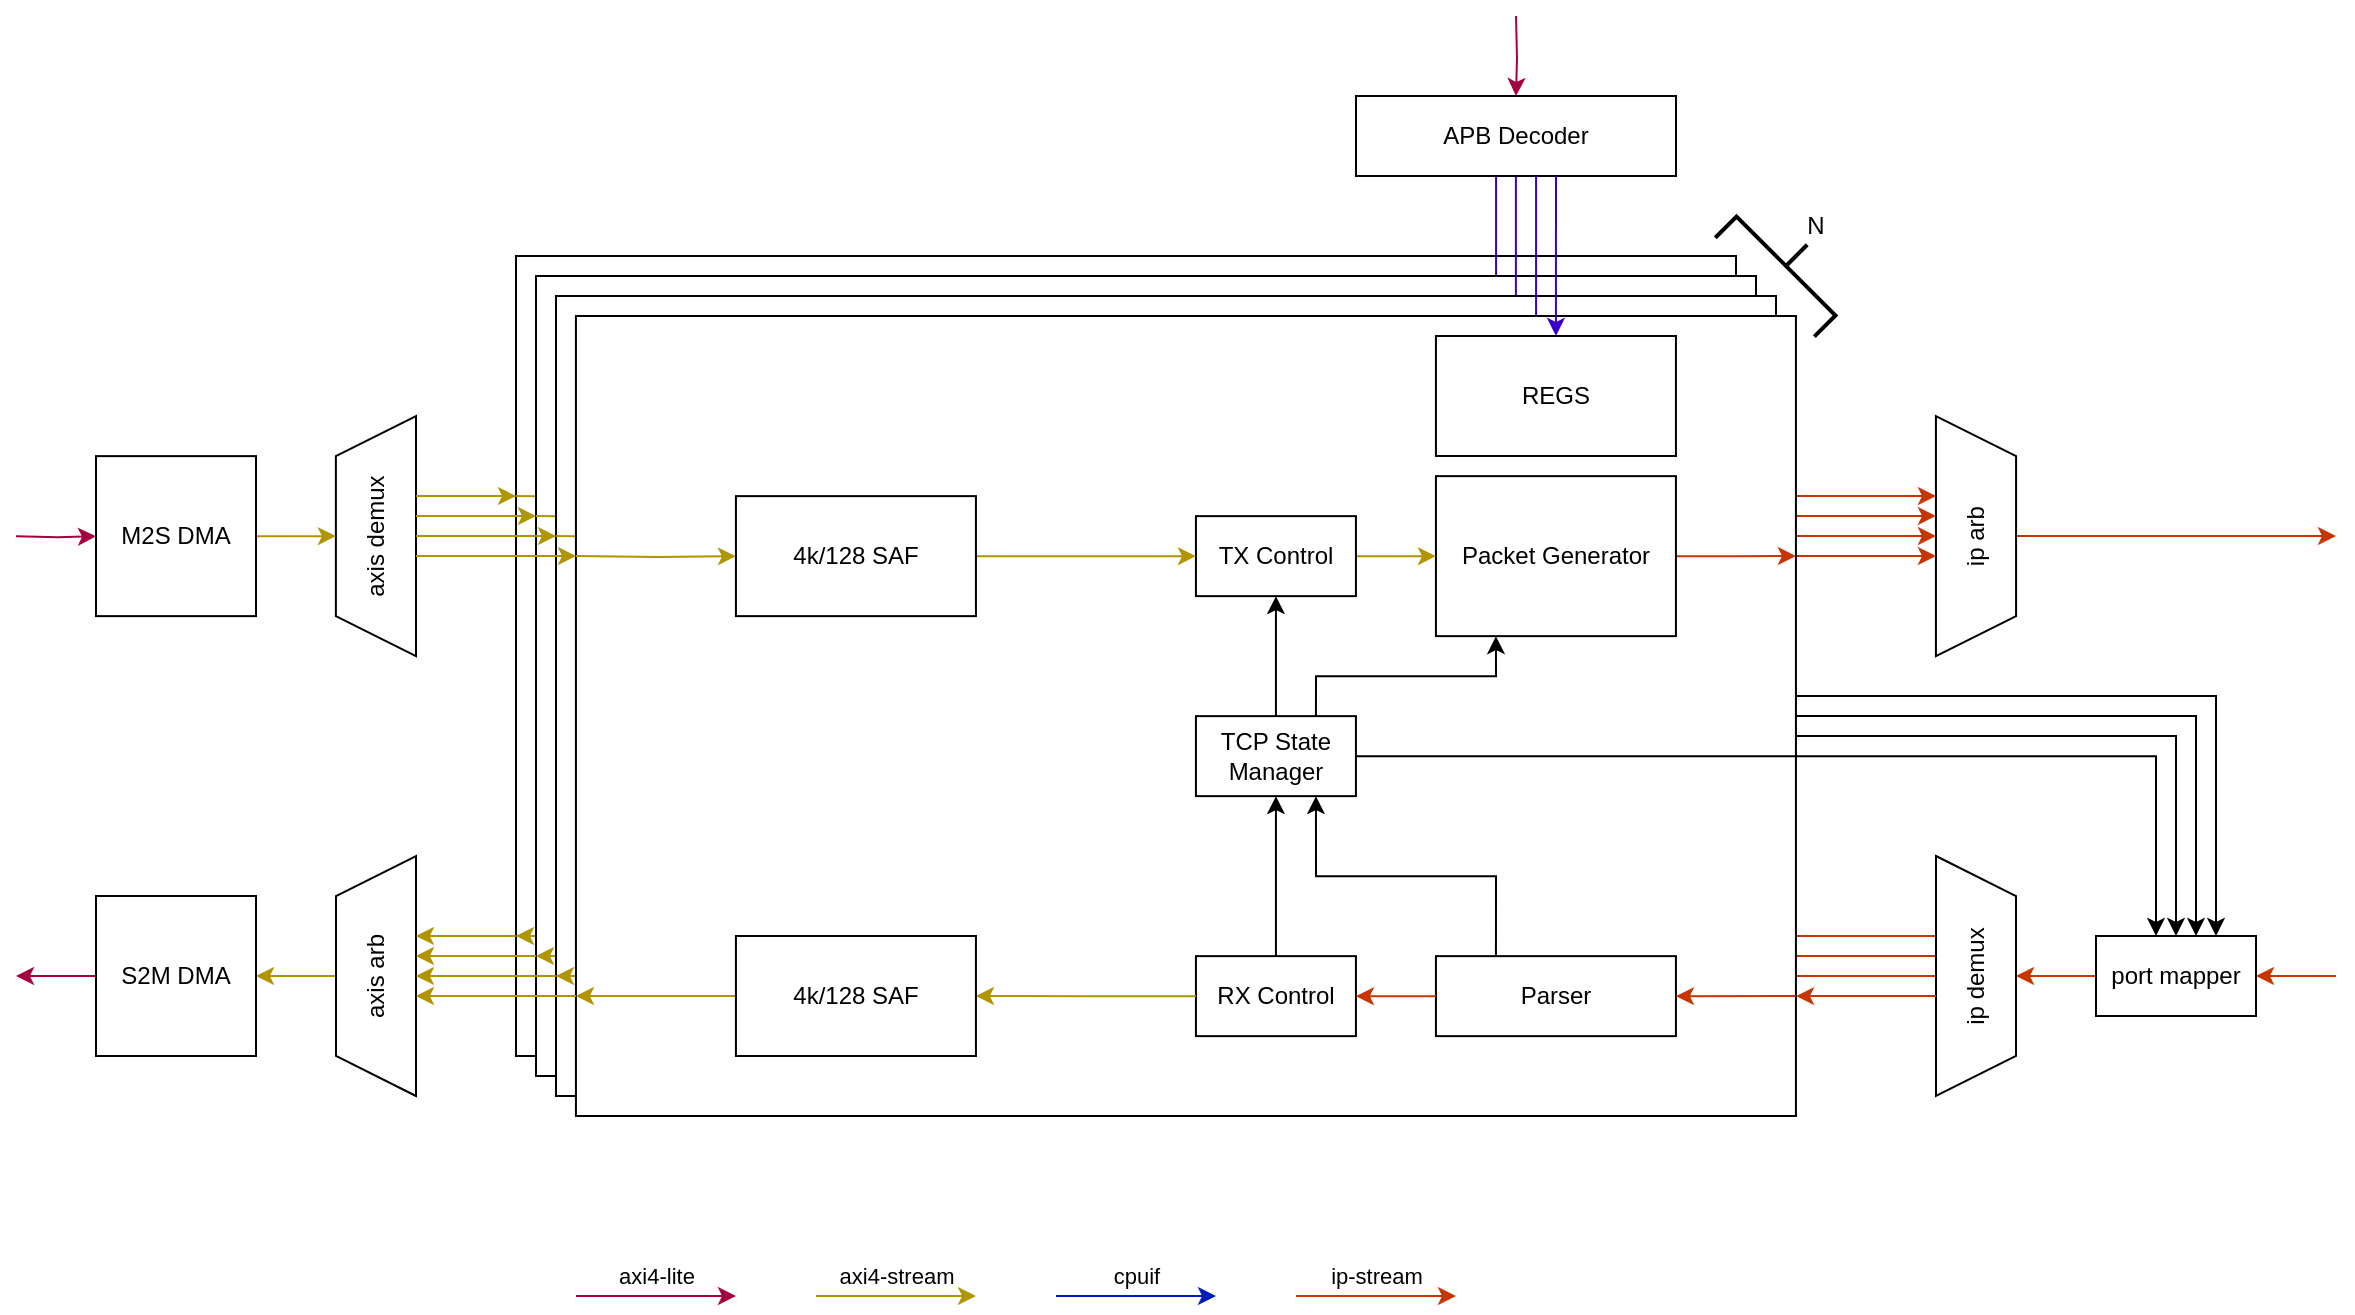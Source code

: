 <mxfile version="21.2.8" type="device">
  <diagram name="Page-1" id="8lX2gjxiGhIz8fm0OWgg">
    <mxGraphModel dx="1963" dy="764" grid="1" gridSize="10" guides="1" tooltips="1" connect="1" arrows="1" fold="1" page="1" pageScale="1" pageWidth="850" pageHeight="1100" math="0" shadow="0">
      <root>
        <mxCell id="0" />
        <mxCell id="1" parent="0" />
        <mxCell id="hUmURhrymKCytomf8O3q-317" value="" style="group;fillColor=default;" parent="1" vertex="1" connectable="0">
          <mxGeometry x="130" y="200" width="610" height="400" as="geometry" />
        </mxCell>
        <mxCell id="hUmURhrymKCytomf8O3q-318" value="" style="group;strokeColor=default;fillColor=none;container=0;" parent="hUmURhrymKCytomf8O3q-317" vertex="1" connectable="0">
          <mxGeometry width="610" height="400" as="geometry" />
        </mxCell>
        <mxCell id="hUmURhrymKCytomf8O3q-321" style="edgeStyle=orthogonalEdgeStyle;rounded=0;orthogonalLoop=1;jettySize=auto;html=1;fillColor=#e3c800;strokeColor=#B09500;" parent="hUmURhrymKCytomf8O3q-317" target="hUmURhrymKCytomf8O3q-340" edge="1">
          <mxGeometry relative="1" as="geometry">
            <mxPoint y="120" as="sourcePoint" />
          </mxGeometry>
        </mxCell>
        <mxCell id="hUmURhrymKCytomf8O3q-322" style="edgeStyle=orthogonalEdgeStyle;rounded=0;orthogonalLoop=1;jettySize=auto;html=1;fillColor=#e3c800;strokeColor=#B09500;" parent="hUmURhrymKCytomf8O3q-317" source="hUmURhrymKCytomf8O3q-339" edge="1">
          <mxGeometry relative="1" as="geometry">
            <mxPoint y="340" as="targetPoint" />
          </mxGeometry>
        </mxCell>
        <mxCell id="hUmURhrymKCytomf8O3q-323" style="edgeStyle=orthogonalEdgeStyle;rounded=0;orthogonalLoop=1;jettySize=auto;html=1;fillColor=#fa6800;strokeColor=#C73500;movable=1;resizable=1;rotatable=1;deletable=1;editable=1;locked=0;connectable=1;" parent="hUmURhrymKCytomf8O3q-317" source="hUmURhrymKCytomf8O3q-324" edge="1">
          <mxGeometry relative="1" as="geometry">
            <mxPoint x="610" y="120" as="targetPoint" />
          </mxGeometry>
        </mxCell>
        <mxCell id="hUmURhrymKCytomf8O3q-324" value="Packet Generator" style="rounded=0;whiteSpace=wrap;html=1;movable=1;resizable=1;rotatable=1;deletable=1;editable=1;locked=0;connectable=1;container=0;" parent="hUmURhrymKCytomf8O3q-317" vertex="1">
          <mxGeometry x="430" y="80.07" width="120" height="80" as="geometry" />
        </mxCell>
        <mxCell id="hUmURhrymKCytomf8O3q-325" value="" style="edgeStyle=orthogonalEdgeStyle;rounded=0;orthogonalLoop=1;jettySize=auto;html=1;fillColor=#e3c800;strokeColor=#B09500;movable=1;resizable=1;rotatable=1;deletable=1;editable=1;locked=0;connectable=1;" parent="hUmURhrymKCytomf8O3q-317" source="hUmURhrymKCytomf8O3q-326" target="hUmURhrymKCytomf8O3q-324" edge="1">
          <mxGeometry relative="1" as="geometry" />
        </mxCell>
        <mxCell id="hUmURhrymKCytomf8O3q-326" value="TX Control" style="rounded=0;whiteSpace=wrap;html=1;movable=1;resizable=1;rotatable=1;deletable=1;editable=1;locked=0;connectable=1;container=0;" parent="hUmURhrymKCytomf8O3q-317" vertex="1">
          <mxGeometry x="310" y="100.07" width="80" height="40" as="geometry" />
        </mxCell>
        <mxCell id="hUmURhrymKCytomf8O3q-327" value="" style="edgeStyle=orthogonalEdgeStyle;rounded=0;orthogonalLoop=1;jettySize=auto;html=1;fillColor=#e3c800;strokeColor=#B09500;movable=1;resizable=1;rotatable=1;deletable=1;editable=1;locked=0;connectable=1;exitX=1;exitY=0.5;exitDx=0;exitDy=0;" parent="hUmURhrymKCytomf8O3q-317" source="hUmURhrymKCytomf8O3q-340" target="hUmURhrymKCytomf8O3q-326" edge="1">
          <mxGeometry relative="1" as="geometry">
            <mxPoint x="270.0" y="120.07" as="sourcePoint" />
          </mxGeometry>
        </mxCell>
        <mxCell id="hUmURhrymKCytomf8O3q-328" style="edgeStyle=orthogonalEdgeStyle;rounded=0;orthogonalLoop=1;jettySize=auto;html=1;entryX=0.5;entryY=1;entryDx=0;entryDy=0;movable=1;resizable=1;rotatable=1;deletable=1;editable=1;locked=0;connectable=1;" parent="hUmURhrymKCytomf8O3q-317" source="hUmURhrymKCytomf8O3q-330" target="hUmURhrymKCytomf8O3q-326" edge="1">
          <mxGeometry relative="1" as="geometry" />
        </mxCell>
        <mxCell id="hUmURhrymKCytomf8O3q-329" style="edgeStyle=orthogonalEdgeStyle;rounded=0;orthogonalLoop=1;jettySize=auto;html=1;exitX=0.75;exitY=0;exitDx=0;exitDy=0;entryX=0.25;entryY=1;entryDx=0;entryDy=0;movable=1;resizable=1;rotatable=1;deletable=1;editable=1;locked=0;connectable=1;" parent="hUmURhrymKCytomf8O3q-317" source="hUmURhrymKCytomf8O3q-330" target="hUmURhrymKCytomf8O3q-324" edge="1">
          <mxGeometry relative="1" as="geometry" />
        </mxCell>
        <mxCell id="hUmURhrymKCytomf8O3q-330" value="TCP State Manager" style="rounded=0;whiteSpace=wrap;html=1;movable=1;resizable=1;rotatable=1;deletable=1;editable=1;locked=0;connectable=1;container=0;" parent="hUmURhrymKCytomf8O3q-317" vertex="1">
          <mxGeometry x="310" y="200.07" width="80" height="40" as="geometry" />
        </mxCell>
        <mxCell id="hUmURhrymKCytomf8O3q-331" style="edgeStyle=orthogonalEdgeStyle;rounded=0;orthogonalLoop=1;jettySize=auto;html=1;exitX=0.25;exitY=0;exitDx=0;exitDy=0;entryX=1;entryY=0.5;entryDx=0;entryDy=0;movable=1;resizable=1;rotatable=1;deletable=1;editable=1;locked=0;connectable=1;" parent="hUmURhrymKCytomf8O3q-317" source="hUmURhrymKCytomf8O3q-332" target="hUmURhrymKCytomf8O3q-330" edge="1">
          <mxGeometry relative="1" as="geometry" />
        </mxCell>
        <mxCell id="hUmURhrymKCytomf8O3q-332" value="Parser" style="rounded=0;whiteSpace=wrap;html=1;movable=1;resizable=1;rotatable=1;deletable=1;editable=1;locked=0;connectable=1;container=0;" parent="hUmURhrymKCytomf8O3q-317" vertex="1">
          <mxGeometry x="430" y="320.07" width="120" height="40" as="geometry" />
        </mxCell>
        <mxCell id="hUmURhrymKCytomf8O3q-333" value="" style="endArrow=classic;html=1;rounded=0;entryX=1;entryY=0.5;entryDx=0;entryDy=0;fillColor=#fa6800;strokeColor=#C73500;movable=1;resizable=1;rotatable=1;deletable=1;editable=1;locked=0;connectable=1;" parent="hUmURhrymKCytomf8O3q-317" target="hUmURhrymKCytomf8O3q-332" edge="1">
          <mxGeometry width="50" height="50" relative="1" as="geometry">
            <mxPoint x="610" y="340" as="sourcePoint" />
            <mxPoint x="530" y="180.07" as="targetPoint" />
          </mxGeometry>
        </mxCell>
        <mxCell id="hUmURhrymKCytomf8O3q-334" style="edgeStyle=orthogonalEdgeStyle;rounded=0;orthogonalLoop=1;jettySize=auto;html=1;entryX=0.5;entryY=1;entryDx=0;entryDy=0;movable=1;resizable=1;rotatable=1;deletable=1;editable=1;locked=0;connectable=1;" parent="hUmURhrymKCytomf8O3q-317" source="hUmURhrymKCytomf8O3q-335" target="hUmURhrymKCytomf8O3q-330" edge="1">
          <mxGeometry relative="1" as="geometry" />
        </mxCell>
        <mxCell id="hUmURhrymKCytomf8O3q-335" value="RX Control" style="rounded=0;whiteSpace=wrap;html=1;movable=1;resizable=1;rotatable=1;deletable=1;editable=1;locked=0;connectable=1;container=0;" parent="hUmURhrymKCytomf8O3q-317" vertex="1">
          <mxGeometry x="310" y="320.07" width="80" height="40" as="geometry" />
        </mxCell>
        <mxCell id="hUmURhrymKCytomf8O3q-336" value="" style="edgeStyle=orthogonalEdgeStyle;rounded=0;orthogonalLoop=1;jettySize=auto;html=1;fillColor=#fa6800;strokeColor=#C73500;movable=1;resizable=1;rotatable=1;deletable=1;editable=1;locked=0;connectable=1;" parent="hUmURhrymKCytomf8O3q-317" source="hUmURhrymKCytomf8O3q-332" target="hUmURhrymKCytomf8O3q-335" edge="1">
          <mxGeometry relative="1" as="geometry" />
        </mxCell>
        <mxCell id="hUmURhrymKCytomf8O3q-337" value="" style="edgeStyle=orthogonalEdgeStyle;rounded=0;orthogonalLoop=1;jettySize=auto;html=1;fillColor=#e3c800;strokeColor=#B09500;movable=1;resizable=1;rotatable=1;deletable=1;editable=1;locked=0;connectable=1;entryX=1;entryY=0.5;entryDx=0;entryDy=0;" parent="hUmURhrymKCytomf8O3q-317" source="hUmURhrymKCytomf8O3q-335" target="hUmURhrymKCytomf8O3q-339" edge="1">
          <mxGeometry relative="1" as="geometry">
            <mxPoint x="270.0" y="340.07" as="targetPoint" />
          </mxGeometry>
        </mxCell>
        <mxCell id="hUmURhrymKCytomf8O3q-338" value="REGS" style="rounded=0;whiteSpace=wrap;html=1;movable=1;resizable=1;rotatable=1;deletable=1;editable=1;locked=0;connectable=1;container=0;" parent="hUmURhrymKCytomf8O3q-317" vertex="1">
          <mxGeometry x="290" y="20.07" width="120" height="60" as="geometry" />
        </mxCell>
        <mxCell id="hUmURhrymKCytomf8O3q-339" value="Ring Buffer Manager" style="rounded=0;whiteSpace=wrap;html=1;container=0;" parent="hUmURhrymKCytomf8O3q-317" vertex="1">
          <mxGeometry x="80" y="310" width="120" height="60" as="geometry" />
        </mxCell>
        <mxCell id="hUmURhrymKCytomf8O3q-340" value="Ring Buffer Manager" style="rounded=0;whiteSpace=wrap;html=1;container=0;" parent="hUmURhrymKCytomf8O3q-317" vertex="1">
          <mxGeometry x="80" y="90.07" width="120" height="60" as="geometry" />
        </mxCell>
        <mxCell id="hUmURhrymKCytomf8O3q-348" style="edgeStyle=orthogonalEdgeStyle;rounded=0;orthogonalLoop=1;jettySize=auto;html=1;entryX=0.625;entryY=1;entryDx=0;entryDy=0;entryPerimeter=0;startArrow=classic;startFill=1;endArrow=none;endFill=0;fillColor=#6a00ff;strokeColor=#3700CC;" parent="1" edge="1">
          <mxGeometry relative="1" as="geometry">
            <mxPoint x="620.03" y="160" as="targetPoint" />
            <mxPoint x="620.03" y="250" as="sourcePoint" />
          </mxGeometry>
        </mxCell>
        <mxCell id="hUmURhrymKCytomf8O3q-293" value="" style="group;fillColor=default;" parent="1" vertex="1" connectable="0">
          <mxGeometry x="140" y="210" width="610" height="400" as="geometry" />
        </mxCell>
        <mxCell id="hUmURhrymKCytomf8O3q-294" value="" style="group;strokeColor=default;fillColor=none;container=0;" parent="hUmURhrymKCytomf8O3q-293" vertex="1" connectable="0">
          <mxGeometry width="610" height="400" as="geometry" />
        </mxCell>
        <mxCell id="hUmURhrymKCytomf8O3q-297" style="edgeStyle=orthogonalEdgeStyle;rounded=0;orthogonalLoop=1;jettySize=auto;html=1;fillColor=#e3c800;strokeColor=#B09500;" parent="hUmURhrymKCytomf8O3q-293" target="hUmURhrymKCytomf8O3q-316" edge="1">
          <mxGeometry relative="1" as="geometry">
            <mxPoint y="120" as="sourcePoint" />
          </mxGeometry>
        </mxCell>
        <mxCell id="hUmURhrymKCytomf8O3q-298" style="edgeStyle=orthogonalEdgeStyle;rounded=0;orthogonalLoop=1;jettySize=auto;html=1;fillColor=#e3c800;strokeColor=#B09500;" parent="hUmURhrymKCytomf8O3q-293" source="hUmURhrymKCytomf8O3q-315" edge="1">
          <mxGeometry relative="1" as="geometry">
            <mxPoint y="340" as="targetPoint" />
          </mxGeometry>
        </mxCell>
        <mxCell id="hUmURhrymKCytomf8O3q-299" style="edgeStyle=orthogonalEdgeStyle;rounded=0;orthogonalLoop=1;jettySize=auto;html=1;fillColor=#fa6800;strokeColor=#C73500;movable=1;resizable=1;rotatable=1;deletable=1;editable=1;locked=0;connectable=1;" parent="hUmURhrymKCytomf8O3q-293" source="hUmURhrymKCytomf8O3q-300" edge="1">
          <mxGeometry relative="1" as="geometry">
            <mxPoint x="610" y="120" as="targetPoint" />
          </mxGeometry>
        </mxCell>
        <mxCell id="hUmURhrymKCytomf8O3q-300" value="Packet Generator" style="rounded=0;whiteSpace=wrap;html=1;movable=1;resizable=1;rotatable=1;deletable=1;editable=1;locked=0;connectable=1;container=0;" parent="hUmURhrymKCytomf8O3q-293" vertex="1">
          <mxGeometry x="430" y="80.07" width="120" height="80" as="geometry" />
        </mxCell>
        <mxCell id="hUmURhrymKCytomf8O3q-301" value="" style="edgeStyle=orthogonalEdgeStyle;rounded=0;orthogonalLoop=1;jettySize=auto;html=1;fillColor=#e3c800;strokeColor=#B09500;movable=1;resizable=1;rotatable=1;deletable=1;editable=1;locked=0;connectable=1;" parent="hUmURhrymKCytomf8O3q-293" source="hUmURhrymKCytomf8O3q-302" target="hUmURhrymKCytomf8O3q-300" edge="1">
          <mxGeometry relative="1" as="geometry" />
        </mxCell>
        <mxCell id="hUmURhrymKCytomf8O3q-302" value="TX Control" style="rounded=0;whiteSpace=wrap;html=1;movable=1;resizable=1;rotatable=1;deletable=1;editable=1;locked=0;connectable=1;container=0;" parent="hUmURhrymKCytomf8O3q-293" vertex="1">
          <mxGeometry x="310" y="100.07" width="80" height="40" as="geometry" />
        </mxCell>
        <mxCell id="hUmURhrymKCytomf8O3q-303" value="" style="edgeStyle=orthogonalEdgeStyle;rounded=0;orthogonalLoop=1;jettySize=auto;html=1;fillColor=#e3c800;strokeColor=#B09500;movable=1;resizable=1;rotatable=1;deletable=1;editable=1;locked=0;connectable=1;exitX=1;exitY=0.5;exitDx=0;exitDy=0;" parent="hUmURhrymKCytomf8O3q-293" source="hUmURhrymKCytomf8O3q-316" target="hUmURhrymKCytomf8O3q-302" edge="1">
          <mxGeometry relative="1" as="geometry">
            <mxPoint x="270.0" y="120.07" as="sourcePoint" />
          </mxGeometry>
        </mxCell>
        <mxCell id="hUmURhrymKCytomf8O3q-304" style="edgeStyle=orthogonalEdgeStyle;rounded=0;orthogonalLoop=1;jettySize=auto;html=1;entryX=0.5;entryY=1;entryDx=0;entryDy=0;movable=1;resizable=1;rotatable=1;deletable=1;editable=1;locked=0;connectable=1;" parent="hUmURhrymKCytomf8O3q-293" source="hUmURhrymKCytomf8O3q-306" target="hUmURhrymKCytomf8O3q-302" edge="1">
          <mxGeometry relative="1" as="geometry" />
        </mxCell>
        <mxCell id="hUmURhrymKCytomf8O3q-305" style="edgeStyle=orthogonalEdgeStyle;rounded=0;orthogonalLoop=1;jettySize=auto;html=1;exitX=0.75;exitY=0;exitDx=0;exitDy=0;entryX=0.25;entryY=1;entryDx=0;entryDy=0;movable=1;resizable=1;rotatable=1;deletable=1;editable=1;locked=0;connectable=1;" parent="hUmURhrymKCytomf8O3q-293" source="hUmURhrymKCytomf8O3q-306" target="hUmURhrymKCytomf8O3q-300" edge="1">
          <mxGeometry relative="1" as="geometry" />
        </mxCell>
        <mxCell id="hUmURhrymKCytomf8O3q-306" value="TCP State Manager" style="rounded=0;whiteSpace=wrap;html=1;movable=1;resizable=1;rotatable=1;deletable=1;editable=1;locked=0;connectable=1;container=0;" parent="hUmURhrymKCytomf8O3q-293" vertex="1">
          <mxGeometry x="310" y="200.07" width="80" height="40" as="geometry" />
        </mxCell>
        <mxCell id="hUmURhrymKCytomf8O3q-307" style="edgeStyle=orthogonalEdgeStyle;rounded=0;orthogonalLoop=1;jettySize=auto;html=1;exitX=0.25;exitY=0;exitDx=0;exitDy=0;entryX=1;entryY=0.5;entryDx=0;entryDy=0;movable=1;resizable=1;rotatable=1;deletable=1;editable=1;locked=0;connectable=1;" parent="hUmURhrymKCytomf8O3q-293" source="hUmURhrymKCytomf8O3q-308" target="hUmURhrymKCytomf8O3q-306" edge="1">
          <mxGeometry relative="1" as="geometry" />
        </mxCell>
        <mxCell id="hUmURhrymKCytomf8O3q-308" value="Parser" style="rounded=0;whiteSpace=wrap;html=1;movable=1;resizable=1;rotatable=1;deletable=1;editable=1;locked=0;connectable=1;container=0;" parent="hUmURhrymKCytomf8O3q-293" vertex="1">
          <mxGeometry x="430" y="320.07" width="120" height="40" as="geometry" />
        </mxCell>
        <mxCell id="hUmURhrymKCytomf8O3q-309" value="" style="endArrow=classic;html=1;rounded=0;entryX=1;entryY=0.5;entryDx=0;entryDy=0;fillColor=#fa6800;strokeColor=#C73500;movable=1;resizable=1;rotatable=1;deletable=1;editable=1;locked=0;connectable=1;" parent="hUmURhrymKCytomf8O3q-293" target="hUmURhrymKCytomf8O3q-308" edge="1">
          <mxGeometry width="50" height="50" relative="1" as="geometry">
            <mxPoint x="610" y="340" as="sourcePoint" />
            <mxPoint x="530" y="180.07" as="targetPoint" />
          </mxGeometry>
        </mxCell>
        <mxCell id="hUmURhrymKCytomf8O3q-310" style="edgeStyle=orthogonalEdgeStyle;rounded=0;orthogonalLoop=1;jettySize=auto;html=1;entryX=0.5;entryY=1;entryDx=0;entryDy=0;movable=1;resizable=1;rotatable=1;deletable=1;editable=1;locked=0;connectable=1;" parent="hUmURhrymKCytomf8O3q-293" source="hUmURhrymKCytomf8O3q-311" target="hUmURhrymKCytomf8O3q-306" edge="1">
          <mxGeometry relative="1" as="geometry" />
        </mxCell>
        <mxCell id="hUmURhrymKCytomf8O3q-311" value="RX Control" style="rounded=0;whiteSpace=wrap;html=1;movable=1;resizable=1;rotatable=1;deletable=1;editable=1;locked=0;connectable=1;container=0;" parent="hUmURhrymKCytomf8O3q-293" vertex="1">
          <mxGeometry x="310" y="320.07" width="80" height="40" as="geometry" />
        </mxCell>
        <mxCell id="hUmURhrymKCytomf8O3q-312" value="" style="edgeStyle=orthogonalEdgeStyle;rounded=0;orthogonalLoop=1;jettySize=auto;html=1;fillColor=#fa6800;strokeColor=#C73500;movable=1;resizable=1;rotatable=1;deletable=1;editable=1;locked=0;connectable=1;" parent="hUmURhrymKCytomf8O3q-293" source="hUmURhrymKCytomf8O3q-308" target="hUmURhrymKCytomf8O3q-311" edge="1">
          <mxGeometry relative="1" as="geometry" />
        </mxCell>
        <mxCell id="hUmURhrymKCytomf8O3q-313" value="" style="edgeStyle=orthogonalEdgeStyle;rounded=0;orthogonalLoop=1;jettySize=auto;html=1;fillColor=#e3c800;strokeColor=#B09500;movable=1;resizable=1;rotatable=1;deletable=1;editable=1;locked=0;connectable=1;entryX=1;entryY=0.5;entryDx=0;entryDy=0;" parent="hUmURhrymKCytomf8O3q-293" source="hUmURhrymKCytomf8O3q-311" target="hUmURhrymKCytomf8O3q-315" edge="1">
          <mxGeometry relative="1" as="geometry">
            <mxPoint x="270.0" y="340.07" as="targetPoint" />
          </mxGeometry>
        </mxCell>
        <mxCell id="hUmURhrymKCytomf8O3q-314" value="REGS" style="rounded=0;whiteSpace=wrap;html=1;movable=1;resizable=1;rotatable=1;deletable=1;editable=1;locked=0;connectable=1;container=0;" parent="hUmURhrymKCytomf8O3q-293" vertex="1">
          <mxGeometry x="290" y="20.07" width="120" height="60" as="geometry" />
        </mxCell>
        <mxCell id="hUmURhrymKCytomf8O3q-315" value="Ring Buffer Manager" style="rounded=0;whiteSpace=wrap;html=1;container=0;" parent="hUmURhrymKCytomf8O3q-293" vertex="1">
          <mxGeometry x="80" y="310" width="120" height="60" as="geometry" />
        </mxCell>
        <mxCell id="hUmURhrymKCytomf8O3q-316" value="Ring Buffer Manager" style="rounded=0;whiteSpace=wrap;html=1;container=0;" parent="hUmURhrymKCytomf8O3q-293" vertex="1">
          <mxGeometry x="80" y="90.07" width="120" height="60" as="geometry" />
        </mxCell>
        <mxCell id="hUmURhrymKCytomf8O3q-347" style="edgeStyle=orthogonalEdgeStyle;rounded=0;orthogonalLoop=1;jettySize=auto;html=1;entryX=0.625;entryY=1;entryDx=0;entryDy=0;entryPerimeter=0;startArrow=classic;startFill=1;endArrow=none;endFill=0;fillColor=#6a00ff;strokeColor=#3700CC;" parent="1" edge="1">
          <mxGeometry relative="1" as="geometry">
            <mxPoint x="629.95" y="160" as="targetPoint" />
            <mxPoint x="629.95" y="250" as="sourcePoint" />
          </mxGeometry>
        </mxCell>
        <mxCell id="hUmURhrymKCytomf8O3q-269" value="" style="group;fillColor=default;" parent="1" vertex="1" connectable="0">
          <mxGeometry x="150" y="220" width="610" height="400" as="geometry" />
        </mxCell>
        <mxCell id="hUmURhrymKCytomf8O3q-270" value="" style="group;strokeColor=default;fillColor=none;container=0;" parent="hUmURhrymKCytomf8O3q-269" vertex="1" connectable="0">
          <mxGeometry width="610" height="400" as="geometry" />
        </mxCell>
        <mxCell id="hUmURhrymKCytomf8O3q-273" style="edgeStyle=orthogonalEdgeStyle;rounded=0;orthogonalLoop=1;jettySize=auto;html=1;fillColor=#e3c800;strokeColor=#B09500;" parent="hUmURhrymKCytomf8O3q-269" target="hUmURhrymKCytomf8O3q-292" edge="1">
          <mxGeometry relative="1" as="geometry">
            <mxPoint y="120" as="sourcePoint" />
          </mxGeometry>
        </mxCell>
        <mxCell id="hUmURhrymKCytomf8O3q-274" style="edgeStyle=orthogonalEdgeStyle;rounded=0;orthogonalLoop=1;jettySize=auto;html=1;fillColor=#e3c800;strokeColor=#B09500;" parent="hUmURhrymKCytomf8O3q-269" source="hUmURhrymKCytomf8O3q-291" edge="1">
          <mxGeometry relative="1" as="geometry">
            <mxPoint y="340" as="targetPoint" />
          </mxGeometry>
        </mxCell>
        <mxCell id="hUmURhrymKCytomf8O3q-275" style="edgeStyle=orthogonalEdgeStyle;rounded=0;orthogonalLoop=1;jettySize=auto;html=1;fillColor=#fa6800;strokeColor=#C73500;movable=1;resizable=1;rotatable=1;deletable=1;editable=1;locked=0;connectable=1;" parent="hUmURhrymKCytomf8O3q-269" source="hUmURhrymKCytomf8O3q-276" edge="1">
          <mxGeometry relative="1" as="geometry">
            <mxPoint x="610" y="120" as="targetPoint" />
          </mxGeometry>
        </mxCell>
        <mxCell id="hUmURhrymKCytomf8O3q-276" value="Packet Generator" style="rounded=0;whiteSpace=wrap;html=1;movable=1;resizable=1;rotatable=1;deletable=1;editable=1;locked=0;connectable=1;container=0;" parent="hUmURhrymKCytomf8O3q-269" vertex="1">
          <mxGeometry x="430" y="80.07" width="120" height="80" as="geometry" />
        </mxCell>
        <mxCell id="hUmURhrymKCytomf8O3q-277" value="" style="edgeStyle=orthogonalEdgeStyle;rounded=0;orthogonalLoop=1;jettySize=auto;html=1;fillColor=#e3c800;strokeColor=#B09500;movable=1;resizable=1;rotatable=1;deletable=1;editable=1;locked=0;connectable=1;" parent="hUmURhrymKCytomf8O3q-269" source="hUmURhrymKCytomf8O3q-278" target="hUmURhrymKCytomf8O3q-276" edge="1">
          <mxGeometry relative="1" as="geometry" />
        </mxCell>
        <mxCell id="hUmURhrymKCytomf8O3q-278" value="TX Control" style="rounded=0;whiteSpace=wrap;html=1;movable=1;resizable=1;rotatable=1;deletable=1;editable=1;locked=0;connectable=1;container=0;" parent="hUmURhrymKCytomf8O3q-269" vertex="1">
          <mxGeometry x="310" y="100.07" width="80" height="40" as="geometry" />
        </mxCell>
        <mxCell id="hUmURhrymKCytomf8O3q-279" value="" style="edgeStyle=orthogonalEdgeStyle;rounded=0;orthogonalLoop=1;jettySize=auto;html=1;fillColor=#e3c800;strokeColor=#B09500;movable=1;resizable=1;rotatable=1;deletable=1;editable=1;locked=0;connectable=1;exitX=1;exitY=0.5;exitDx=0;exitDy=0;" parent="hUmURhrymKCytomf8O3q-269" source="hUmURhrymKCytomf8O3q-292" target="hUmURhrymKCytomf8O3q-278" edge="1">
          <mxGeometry relative="1" as="geometry">
            <mxPoint x="270.0" y="120.07" as="sourcePoint" />
          </mxGeometry>
        </mxCell>
        <mxCell id="hUmURhrymKCytomf8O3q-280" style="edgeStyle=orthogonalEdgeStyle;rounded=0;orthogonalLoop=1;jettySize=auto;html=1;entryX=0.5;entryY=1;entryDx=0;entryDy=0;movable=1;resizable=1;rotatable=1;deletable=1;editable=1;locked=0;connectable=1;" parent="hUmURhrymKCytomf8O3q-269" source="hUmURhrymKCytomf8O3q-282" target="hUmURhrymKCytomf8O3q-278" edge="1">
          <mxGeometry relative="1" as="geometry" />
        </mxCell>
        <mxCell id="hUmURhrymKCytomf8O3q-281" style="edgeStyle=orthogonalEdgeStyle;rounded=0;orthogonalLoop=1;jettySize=auto;html=1;exitX=0.75;exitY=0;exitDx=0;exitDy=0;entryX=0.25;entryY=1;entryDx=0;entryDy=0;movable=1;resizable=1;rotatable=1;deletable=1;editable=1;locked=0;connectable=1;" parent="hUmURhrymKCytomf8O3q-269" source="hUmURhrymKCytomf8O3q-282" target="hUmURhrymKCytomf8O3q-276" edge="1">
          <mxGeometry relative="1" as="geometry" />
        </mxCell>
        <mxCell id="hUmURhrymKCytomf8O3q-282" value="TCP State Manager" style="rounded=0;whiteSpace=wrap;html=1;movable=1;resizable=1;rotatable=1;deletable=1;editable=1;locked=0;connectable=1;container=0;" parent="hUmURhrymKCytomf8O3q-269" vertex="1">
          <mxGeometry x="310" y="200.07" width="80" height="40" as="geometry" />
        </mxCell>
        <mxCell id="hUmURhrymKCytomf8O3q-283" style="edgeStyle=orthogonalEdgeStyle;rounded=0;orthogonalLoop=1;jettySize=auto;html=1;exitX=0.25;exitY=0;exitDx=0;exitDy=0;entryX=1;entryY=0.5;entryDx=0;entryDy=0;movable=1;resizable=1;rotatable=1;deletable=1;editable=1;locked=0;connectable=1;" parent="hUmURhrymKCytomf8O3q-269" source="hUmURhrymKCytomf8O3q-284" target="hUmURhrymKCytomf8O3q-282" edge="1">
          <mxGeometry relative="1" as="geometry" />
        </mxCell>
        <mxCell id="hUmURhrymKCytomf8O3q-284" value="Parser" style="rounded=0;whiteSpace=wrap;html=1;movable=1;resizable=1;rotatable=1;deletable=1;editable=1;locked=0;connectable=1;container=0;" parent="hUmURhrymKCytomf8O3q-269" vertex="1">
          <mxGeometry x="430" y="320.07" width="120" height="40" as="geometry" />
        </mxCell>
        <mxCell id="hUmURhrymKCytomf8O3q-285" value="" style="endArrow=classic;html=1;rounded=0;entryX=1;entryY=0.5;entryDx=0;entryDy=0;fillColor=#fa6800;strokeColor=#C73500;movable=1;resizable=1;rotatable=1;deletable=1;editable=1;locked=0;connectable=1;" parent="hUmURhrymKCytomf8O3q-269" target="hUmURhrymKCytomf8O3q-284" edge="1">
          <mxGeometry width="50" height="50" relative="1" as="geometry">
            <mxPoint x="610" y="340" as="sourcePoint" />
            <mxPoint x="530" y="180.07" as="targetPoint" />
          </mxGeometry>
        </mxCell>
        <mxCell id="hUmURhrymKCytomf8O3q-286" style="edgeStyle=orthogonalEdgeStyle;rounded=0;orthogonalLoop=1;jettySize=auto;html=1;entryX=0.5;entryY=1;entryDx=0;entryDy=0;movable=1;resizable=1;rotatable=1;deletable=1;editable=1;locked=0;connectable=1;" parent="hUmURhrymKCytomf8O3q-269" source="hUmURhrymKCytomf8O3q-287" target="hUmURhrymKCytomf8O3q-282" edge="1">
          <mxGeometry relative="1" as="geometry" />
        </mxCell>
        <mxCell id="hUmURhrymKCytomf8O3q-287" value="RX Control" style="rounded=0;whiteSpace=wrap;html=1;movable=1;resizable=1;rotatable=1;deletable=1;editable=1;locked=0;connectable=1;container=0;" parent="hUmURhrymKCytomf8O3q-269" vertex="1">
          <mxGeometry x="310" y="320.07" width="80" height="40" as="geometry" />
        </mxCell>
        <mxCell id="hUmURhrymKCytomf8O3q-288" value="" style="edgeStyle=orthogonalEdgeStyle;rounded=0;orthogonalLoop=1;jettySize=auto;html=1;fillColor=#fa6800;strokeColor=#C73500;movable=1;resizable=1;rotatable=1;deletable=1;editable=1;locked=0;connectable=1;" parent="hUmURhrymKCytomf8O3q-269" source="hUmURhrymKCytomf8O3q-284" target="hUmURhrymKCytomf8O3q-287" edge="1">
          <mxGeometry relative="1" as="geometry" />
        </mxCell>
        <mxCell id="hUmURhrymKCytomf8O3q-289" value="" style="edgeStyle=orthogonalEdgeStyle;rounded=0;orthogonalLoop=1;jettySize=auto;html=1;fillColor=#e3c800;strokeColor=#B09500;movable=1;resizable=1;rotatable=1;deletable=1;editable=1;locked=0;connectable=1;entryX=1;entryY=0.5;entryDx=0;entryDy=0;" parent="hUmURhrymKCytomf8O3q-269" source="hUmURhrymKCytomf8O3q-287" target="hUmURhrymKCytomf8O3q-291" edge="1">
          <mxGeometry relative="1" as="geometry">
            <mxPoint x="270.0" y="340.07" as="targetPoint" />
          </mxGeometry>
        </mxCell>
        <mxCell id="hUmURhrymKCytomf8O3q-290" value="REGS" style="rounded=0;whiteSpace=wrap;html=1;movable=1;resizable=1;rotatable=1;deletable=1;editable=1;locked=0;connectable=1;container=0;" parent="hUmURhrymKCytomf8O3q-269" vertex="1">
          <mxGeometry x="290" y="20.07" width="120" height="60" as="geometry" />
        </mxCell>
        <mxCell id="hUmURhrymKCytomf8O3q-291" value="Ring Buffer Manager" style="rounded=0;whiteSpace=wrap;html=1;container=0;" parent="hUmURhrymKCytomf8O3q-269" vertex="1">
          <mxGeometry x="80" y="310" width="120" height="60" as="geometry" />
        </mxCell>
        <mxCell id="hUmURhrymKCytomf8O3q-292" value="Ring Buffer Manager" style="rounded=0;whiteSpace=wrap;html=1;container=0;" parent="hUmURhrymKCytomf8O3q-269" vertex="1">
          <mxGeometry x="80" y="90.07" width="120" height="60" as="geometry" />
        </mxCell>
        <mxCell id="wy1xcPKCa-p-PBI3JPLa-142" value="" style="endArrow=none;html=1;rounded=0;entryX=0.667;entryY=1;entryDx=0;entryDy=0;entryPerimeter=0;startArrow=classic;startFill=1;endFill=0;fillColor=#fa6800;strokeColor=#C73500;exitX=0.333;exitY=0.999;exitDx=0;exitDy=0;exitPerimeter=0;" parent="1" edge="1">
          <mxGeometry width="50" height="50" relative="1" as="geometry">
            <mxPoint x="740.0" y="540.028" as="sourcePoint" />
            <mxPoint x="840.0" y="539.998" as="targetPoint" />
          </mxGeometry>
        </mxCell>
        <mxCell id="wy1xcPKCa-p-PBI3JPLa-143" value="" style="endArrow=none;html=1;rounded=0;entryX=0.584;entryY=1;entryDx=0;entryDy=0;entryPerimeter=0;startArrow=classic;startFill=1;endFill=0;fillColor=#fa6800;strokeColor=#C73500;exitX=0.416;exitY=0.999;exitDx=0;exitDy=0;exitPerimeter=0;" parent="1" edge="1">
          <mxGeometry width="50" height="50" relative="1" as="geometry">
            <mxPoint x="750.0" y="550.028" as="sourcePoint" />
            <mxPoint x="840.0" y="549.998" as="targetPoint" />
          </mxGeometry>
        </mxCell>
        <mxCell id="wy1xcPKCa-p-PBI3JPLa-144" value="" style="endArrow=none;html=1;rounded=0;entryX=0.5;entryY=1;entryDx=0;entryDy=0;startArrow=classic;startFill=1;endFill=0;fillColor=#fa6800;strokeColor=#C73500;" parent="1" edge="1">
          <mxGeometry width="50" height="50" relative="1" as="geometry">
            <mxPoint x="760" y="560" as="sourcePoint" />
            <mxPoint x="840" y="560" as="targetPoint" />
          </mxGeometry>
        </mxCell>
        <mxCell id="hUmURhrymKCytomf8O3q-360" style="edgeStyle=orthogonalEdgeStyle;rounded=0;orthogonalLoop=1;jettySize=auto;html=1;fillColor=#d80073;strokeColor=#A50040;" parent="1" target="wy1xcPKCa-p-PBI3JPLa-122" edge="1">
          <mxGeometry relative="1" as="geometry">
            <mxPoint x="630" y="80" as="sourcePoint" />
          </mxGeometry>
        </mxCell>
        <mxCell id="wy1xcPKCa-p-PBI3JPLa-122" value="APB Decoder" style="rounded=0;whiteSpace=wrap;html=1;" parent="1" vertex="1">
          <mxGeometry x="550" y="120" width="160" height="40" as="geometry" />
        </mxCell>
        <mxCell id="wy1xcPKCa-p-PBI3JPLa-129" value="" style="strokeWidth=2;html=1;shape=mxgraph.flowchart.annotation_2;align=left;labelPosition=right;pointerEvents=1;rotation=135;" parent="1" vertex="1">
          <mxGeometry x="750" y="170" width="30" height="70" as="geometry" />
        </mxCell>
        <mxCell id="wy1xcPKCa-p-PBI3JPLa-130" value="N" style="text;html=1;strokeColor=none;fillColor=none;align=center;verticalAlign=middle;whiteSpace=wrap;rounded=0;" parent="1" vertex="1">
          <mxGeometry x="750" y="170" width="60" height="30" as="geometry" />
        </mxCell>
        <mxCell id="wy1xcPKCa-p-PBI3JPLa-170" style="edgeStyle=orthogonalEdgeStyle;rounded=0;orthogonalLoop=1;jettySize=auto;html=1;fillColor=#fa6800;strokeColor=#C73500;" parent="1" source="wy1xcPKCa-p-PBI3JPLa-132" edge="1">
          <mxGeometry relative="1" as="geometry">
            <mxPoint x="1040" y="340" as="targetPoint" />
          </mxGeometry>
        </mxCell>
        <mxCell id="wy1xcPKCa-p-PBI3JPLa-132" value="ip arb" style="shape=trapezoid;perimeter=trapezoidPerimeter;whiteSpace=wrap;html=1;fixedSize=1;rotation=-90;flipH=1;flipV=1;" parent="1" vertex="1">
          <mxGeometry x="800" y="320.03" width="120" height="40.07" as="geometry" />
        </mxCell>
        <mxCell id="wy1xcPKCa-p-PBI3JPLa-133" value="ip demux" style="shape=trapezoid;perimeter=trapezoidPerimeter;whiteSpace=wrap;html=1;fixedSize=1;rotation=-90;flipH=1;flipV=1;" parent="1" vertex="1">
          <mxGeometry x="800" y="540" width="120" height="40" as="geometry" />
        </mxCell>
        <mxCell id="wy1xcPKCa-p-PBI3JPLa-134" value="" style="endArrow=none;html=1;rounded=0;entryX=0.667;entryY=1;entryDx=0;entryDy=0;entryPerimeter=0;startArrow=classic;startFill=1;endFill=0;fillColor=#fa6800;strokeColor=#C73500;exitX=0.333;exitY=0.999;exitDx=0;exitDy=0;exitPerimeter=0;" parent="1" source="wy1xcPKCa-p-PBI3JPLa-132" edge="1">
          <mxGeometry width="50" height="50" relative="1" as="geometry">
            <mxPoint x="810" y="320.03" as="sourcePoint" />
            <mxPoint x="770" y="320.03" as="targetPoint" />
          </mxGeometry>
        </mxCell>
        <mxCell id="wy1xcPKCa-p-PBI3JPLa-135" value="" style="endArrow=none;html=1;rounded=0;entryX=0.584;entryY=1;entryDx=0;entryDy=0;entryPerimeter=0;startArrow=classic;startFill=1;endFill=0;fillColor=#fa6800;strokeColor=#C73500;exitX=0.416;exitY=0.999;exitDx=0;exitDy=0;exitPerimeter=0;" parent="1" source="wy1xcPKCa-p-PBI3JPLa-132" edge="1">
          <mxGeometry width="50" height="50" relative="1" as="geometry">
            <mxPoint x="820" y="330.03" as="sourcePoint" />
            <mxPoint x="770" y="330.03" as="targetPoint" />
          </mxGeometry>
        </mxCell>
        <mxCell id="wy1xcPKCa-p-PBI3JPLa-136" value="" style="endArrow=none;html=1;rounded=0;entryX=0.5;entryY=1;entryDx=0;entryDy=0;startArrow=classic;startFill=1;endFill=0;fillColor=#fa6800;strokeColor=#C73500;" parent="1" edge="1">
          <mxGeometry width="50" height="50" relative="1" as="geometry">
            <mxPoint x="840" y="340" as="sourcePoint" />
            <mxPoint x="770" y="340.03" as="targetPoint" />
          </mxGeometry>
        </mxCell>
        <mxCell id="wy1xcPKCa-p-PBI3JPLa-137" value="" style="endArrow=none;html=1;rounded=0;entryX=0.417;entryY=1;entryDx=0;entryDy=0;entryPerimeter=0;startArrow=classic;startFill=1;endFill=0;fillColor=#fa6800;strokeColor=#C73500;" parent="1" edge="1">
          <mxGeometry width="50" height="50" relative="1" as="geometry">
            <mxPoint x="840" y="350.03" as="sourcePoint" />
            <mxPoint x="770" y="350.03" as="targetPoint" />
          </mxGeometry>
        </mxCell>
        <mxCell id="wy1xcPKCa-p-PBI3JPLa-145" value="" style="endArrow=none;html=1;rounded=0;entryX=0.417;entryY=1;entryDx=0;entryDy=0;entryPerimeter=0;startArrow=classic;startFill=1;endFill=0;fillColor=#fa6800;strokeColor=#C73500;" parent="1" edge="1">
          <mxGeometry width="50" height="50" relative="1" as="geometry">
            <mxPoint x="770.0" y="570.058" as="sourcePoint" />
            <mxPoint x="840.0" y="570.058" as="targetPoint" />
          </mxGeometry>
        </mxCell>
        <mxCell id="hUmURhrymKCytomf8O3q-19" value="axis demux" style="shape=trapezoid;perimeter=trapezoidPerimeter;whiteSpace=wrap;html=1;fixedSize=1;rotation=-90;" parent="1" vertex="1">
          <mxGeometry x="-0.03" y="320.03" width="120" height="40.06" as="geometry" />
        </mxCell>
        <mxCell id="hUmURhrymKCytomf8O3q-28" style="edgeStyle=orthogonalEdgeStyle;rounded=0;orthogonalLoop=1;jettySize=auto;html=1;entryX=1;entryY=0.5;entryDx=0;entryDy=0;fillColor=#e3c800;strokeColor=#B09500;" parent="1" source="hUmURhrymKCytomf8O3q-20" target="hUmURhrymKCytomf8O3q-24" edge="1">
          <mxGeometry relative="1" as="geometry" />
        </mxCell>
        <mxCell id="hUmURhrymKCytomf8O3q-20" value="axis arb" style="shape=trapezoid;perimeter=trapezoidPerimeter;whiteSpace=wrap;html=1;fixedSize=1;rotation=-90;" parent="1" vertex="1">
          <mxGeometry y="540" width="120" height="40" as="geometry" />
        </mxCell>
        <mxCell id="hUmURhrymKCytomf8O3q-26" style="edgeStyle=orthogonalEdgeStyle;rounded=0;orthogonalLoop=1;jettySize=auto;html=1;entryX=0.5;entryY=0;entryDx=0;entryDy=0;fillColor=#e3c800;strokeColor=#B09500;" parent="1" source="hUmURhrymKCytomf8O3q-23" target="hUmURhrymKCytomf8O3q-19" edge="1">
          <mxGeometry relative="1" as="geometry" />
        </mxCell>
        <mxCell id="hUmURhrymKCytomf8O3q-357" style="edgeStyle=orthogonalEdgeStyle;rounded=0;orthogonalLoop=1;jettySize=auto;html=1;fillColor=#d80073;strokeColor=#A50040;" parent="1" target="hUmURhrymKCytomf8O3q-23" edge="1">
          <mxGeometry relative="1" as="geometry">
            <mxPoint x="-120.0" y="340.07" as="sourcePoint" />
          </mxGeometry>
        </mxCell>
        <mxCell id="hUmURhrymKCytomf8O3q-23" value="M2S DMA" style="whiteSpace=wrap;html=1;aspect=fixed;" parent="1" vertex="1">
          <mxGeometry x="-80" y="300.07" width="80" height="80" as="geometry" />
        </mxCell>
        <mxCell id="hUmURhrymKCytomf8O3q-346" style="edgeStyle=orthogonalEdgeStyle;rounded=0;orthogonalLoop=1;jettySize=auto;html=1;entryX=0.625;entryY=1;entryDx=0;entryDy=0;entryPerimeter=0;startArrow=classic;startFill=1;endArrow=none;endFill=0;fillColor=#6a00ff;strokeColor=#3700CC;" parent="1" edge="1">
          <mxGeometry relative="1" as="geometry">
            <mxPoint x="640.03" y="160" as="targetPoint" />
            <mxPoint x="640.03" y="250" as="sourcePoint" />
          </mxGeometry>
        </mxCell>
        <mxCell id="hUmURhrymKCytomf8O3q-358" style="edgeStyle=orthogonalEdgeStyle;rounded=0;orthogonalLoop=1;jettySize=auto;html=1;fillColor=#d80073;strokeColor=#A50040;" parent="1" source="hUmURhrymKCytomf8O3q-24" edge="1">
          <mxGeometry relative="1" as="geometry">
            <mxPoint x="-120.0" y="560" as="targetPoint" />
          </mxGeometry>
        </mxCell>
        <mxCell id="hUmURhrymKCytomf8O3q-24" value="S2M DMA" style="whiteSpace=wrap;html=1;aspect=fixed;" parent="1" vertex="1">
          <mxGeometry x="-80" y="520" width="80" height="80" as="geometry" />
        </mxCell>
        <mxCell id="hUmURhrymKCytomf8O3q-268" value="" style="group;fillColor=default;" parent="1" vertex="1" connectable="0">
          <mxGeometry x="159.97" y="230" width="610" height="400" as="geometry" />
        </mxCell>
        <mxCell id="hUmURhrymKCytomf8O3q-99" value="" style="group;strokeColor=default;fillColor=none;container=0;" parent="hUmURhrymKCytomf8O3q-268" vertex="1" connectable="0">
          <mxGeometry width="610" height="400" as="geometry" />
        </mxCell>
        <mxCell id="hUmURhrymKCytomf8O3q-21" style="edgeStyle=orthogonalEdgeStyle;rounded=0;orthogonalLoop=1;jettySize=auto;html=1;fillColor=#e3c800;strokeColor=#B09500;" parent="hUmURhrymKCytomf8O3q-268" target="hUmURhrymKCytomf8O3q-13" edge="1">
          <mxGeometry relative="1" as="geometry">
            <mxPoint y="120" as="sourcePoint" />
          </mxGeometry>
        </mxCell>
        <mxCell id="hUmURhrymKCytomf8O3q-22" style="edgeStyle=orthogonalEdgeStyle;rounded=0;orthogonalLoop=1;jettySize=auto;html=1;fillColor=#e3c800;strokeColor=#B09500;" parent="hUmURhrymKCytomf8O3q-268" source="hUmURhrymKCytomf8O3q-16" edge="1">
          <mxGeometry relative="1" as="geometry">
            <mxPoint y="340" as="targetPoint" />
          </mxGeometry>
        </mxCell>
        <mxCell id="wy1xcPKCa-p-PBI3JPLa-84" style="edgeStyle=orthogonalEdgeStyle;rounded=0;orthogonalLoop=1;jettySize=auto;html=1;fillColor=#fa6800;strokeColor=#C73500;movable=1;resizable=1;rotatable=1;deletable=1;editable=1;locked=0;connectable=1;" parent="hUmURhrymKCytomf8O3q-268" source="wy1xcPKCa-p-PBI3JPLa-85" edge="1">
          <mxGeometry relative="1" as="geometry">
            <mxPoint x="610" y="120" as="targetPoint" />
          </mxGeometry>
        </mxCell>
        <mxCell id="wy1xcPKCa-p-PBI3JPLa-85" value="Packet Generator" style="rounded=0;whiteSpace=wrap;html=1;movable=1;resizable=1;rotatable=1;deletable=1;editable=1;locked=0;connectable=1;container=0;" parent="hUmURhrymKCytomf8O3q-268" vertex="1">
          <mxGeometry x="430" y="80.07" width="120" height="80" as="geometry" />
        </mxCell>
        <mxCell id="wy1xcPKCa-p-PBI3JPLa-87" value="" style="edgeStyle=orthogonalEdgeStyle;rounded=0;orthogonalLoop=1;jettySize=auto;html=1;fillColor=#e3c800;strokeColor=#B09500;movable=1;resizable=1;rotatable=1;deletable=1;editable=1;locked=0;connectable=1;" parent="hUmURhrymKCytomf8O3q-268" source="wy1xcPKCa-p-PBI3JPLa-88" target="wy1xcPKCa-p-PBI3JPLa-85" edge="1">
          <mxGeometry relative="1" as="geometry" />
        </mxCell>
        <mxCell id="wy1xcPKCa-p-PBI3JPLa-88" value="TX Control" style="rounded=0;whiteSpace=wrap;html=1;movable=1;resizable=1;rotatable=1;deletable=1;editable=1;locked=0;connectable=1;container=0;" parent="hUmURhrymKCytomf8O3q-268" vertex="1">
          <mxGeometry x="310" y="100.07" width="80" height="40" as="geometry" />
        </mxCell>
        <mxCell id="wy1xcPKCa-p-PBI3JPLa-89" value="" style="edgeStyle=orthogonalEdgeStyle;rounded=0;orthogonalLoop=1;jettySize=auto;html=1;fillColor=#e3c800;strokeColor=#B09500;movable=1;resizable=1;rotatable=1;deletable=1;editable=1;locked=0;connectable=1;exitX=1;exitY=0.5;exitDx=0;exitDy=0;" parent="hUmURhrymKCytomf8O3q-268" source="hUmURhrymKCytomf8O3q-13" target="wy1xcPKCa-p-PBI3JPLa-88" edge="1">
          <mxGeometry relative="1" as="geometry">
            <mxPoint x="270.0" y="120.07" as="sourcePoint" />
          </mxGeometry>
        </mxCell>
        <mxCell id="wy1xcPKCa-p-PBI3JPLa-90" style="edgeStyle=orthogonalEdgeStyle;rounded=0;orthogonalLoop=1;jettySize=auto;html=1;entryX=0.5;entryY=1;entryDx=0;entryDy=0;movable=1;resizable=1;rotatable=1;deletable=1;editable=1;locked=0;connectable=1;" parent="hUmURhrymKCytomf8O3q-268" source="wy1xcPKCa-p-PBI3JPLa-92" target="wy1xcPKCa-p-PBI3JPLa-88" edge="1">
          <mxGeometry relative="1" as="geometry" />
        </mxCell>
        <mxCell id="wy1xcPKCa-p-PBI3JPLa-91" style="edgeStyle=orthogonalEdgeStyle;rounded=0;orthogonalLoop=1;jettySize=auto;html=1;exitX=0.75;exitY=0;exitDx=0;exitDy=0;entryX=0.25;entryY=1;entryDx=0;entryDy=0;movable=1;resizable=1;rotatable=1;deletable=1;editable=1;locked=0;connectable=1;" parent="hUmURhrymKCytomf8O3q-268" source="wy1xcPKCa-p-PBI3JPLa-92" target="wy1xcPKCa-p-PBI3JPLa-85" edge="1">
          <mxGeometry relative="1" as="geometry" />
        </mxCell>
        <mxCell id="wy1xcPKCa-p-PBI3JPLa-92" value="TCP State Manager" style="rounded=0;whiteSpace=wrap;html=1;movable=1;resizable=1;rotatable=1;deletable=1;editable=1;locked=0;connectable=1;container=0;" parent="hUmURhrymKCytomf8O3q-268" vertex="1">
          <mxGeometry x="310" y="200.07" width="80" height="40" as="geometry" />
        </mxCell>
        <mxCell id="wy1xcPKCa-p-PBI3JPLa-93" style="edgeStyle=orthogonalEdgeStyle;rounded=0;orthogonalLoop=1;jettySize=auto;html=1;exitX=0.25;exitY=0;exitDx=0;exitDy=0;entryX=0.75;entryY=1;entryDx=0;entryDy=0;movable=1;resizable=1;rotatable=1;deletable=1;editable=1;locked=0;connectable=1;" parent="hUmURhrymKCytomf8O3q-268" source="wy1xcPKCa-p-PBI3JPLa-94" target="wy1xcPKCa-p-PBI3JPLa-92" edge="1">
          <mxGeometry relative="1" as="geometry" />
        </mxCell>
        <mxCell id="wy1xcPKCa-p-PBI3JPLa-94" value="Parser" style="rounded=0;whiteSpace=wrap;html=1;movable=1;resizable=1;rotatable=1;deletable=1;editable=1;locked=0;connectable=1;container=0;" parent="hUmURhrymKCytomf8O3q-268" vertex="1">
          <mxGeometry x="430" y="320.07" width="120" height="40" as="geometry" />
        </mxCell>
        <mxCell id="wy1xcPKCa-p-PBI3JPLa-95" value="" style="endArrow=classic;html=1;rounded=0;entryX=1;entryY=0.5;entryDx=0;entryDy=0;fillColor=#fa6800;strokeColor=#C73500;movable=1;resizable=1;rotatable=1;deletable=1;editable=1;locked=0;connectable=1;" parent="hUmURhrymKCytomf8O3q-268" target="wy1xcPKCa-p-PBI3JPLa-94" edge="1">
          <mxGeometry width="50" height="50" relative="1" as="geometry">
            <mxPoint x="610" y="340" as="sourcePoint" />
            <mxPoint x="530" y="180.07" as="targetPoint" />
          </mxGeometry>
        </mxCell>
        <mxCell id="wy1xcPKCa-p-PBI3JPLa-96" style="edgeStyle=orthogonalEdgeStyle;rounded=0;orthogonalLoop=1;jettySize=auto;html=1;entryX=0.5;entryY=1;entryDx=0;entryDy=0;movable=1;resizable=1;rotatable=1;deletable=1;editable=1;locked=0;connectable=1;" parent="hUmURhrymKCytomf8O3q-268" source="wy1xcPKCa-p-PBI3JPLa-97" target="wy1xcPKCa-p-PBI3JPLa-92" edge="1">
          <mxGeometry relative="1" as="geometry" />
        </mxCell>
        <mxCell id="wy1xcPKCa-p-PBI3JPLa-97" value="RX Control" style="rounded=0;whiteSpace=wrap;html=1;movable=1;resizable=1;rotatable=1;deletable=1;editable=1;locked=0;connectable=1;container=0;" parent="hUmURhrymKCytomf8O3q-268" vertex="1">
          <mxGeometry x="310" y="320.07" width="80" height="40" as="geometry" />
        </mxCell>
        <mxCell id="wy1xcPKCa-p-PBI3JPLa-98" value="" style="edgeStyle=orthogonalEdgeStyle;rounded=0;orthogonalLoop=1;jettySize=auto;html=1;fillColor=#fa6800;strokeColor=#C73500;movable=1;resizable=1;rotatable=1;deletable=1;editable=1;locked=0;connectable=1;" parent="hUmURhrymKCytomf8O3q-268" source="wy1xcPKCa-p-PBI3JPLa-94" target="wy1xcPKCa-p-PBI3JPLa-97" edge="1">
          <mxGeometry relative="1" as="geometry" />
        </mxCell>
        <mxCell id="wy1xcPKCa-p-PBI3JPLa-101" value="" style="edgeStyle=orthogonalEdgeStyle;rounded=0;orthogonalLoop=1;jettySize=auto;html=1;fillColor=#e3c800;strokeColor=#B09500;movable=1;resizable=1;rotatable=1;deletable=1;editable=1;locked=0;connectable=1;entryX=1;entryY=0.5;entryDx=0;entryDy=0;" parent="hUmURhrymKCytomf8O3q-268" source="wy1xcPKCa-p-PBI3JPLa-97" target="hUmURhrymKCytomf8O3q-16" edge="1">
          <mxGeometry relative="1" as="geometry">
            <mxPoint x="270.0" y="340.07" as="targetPoint" />
          </mxGeometry>
        </mxCell>
        <mxCell id="wy1xcPKCa-p-PBI3JPLa-102" value="REGS" style="rounded=0;whiteSpace=wrap;html=1;movable=1;resizable=1;rotatable=1;deletable=1;editable=1;locked=0;connectable=1;container=0;" parent="hUmURhrymKCytomf8O3q-268" vertex="1">
          <mxGeometry x="430" y="10.0" width="120" height="60" as="geometry" />
        </mxCell>
        <mxCell id="hUmURhrymKCytomf8O3q-16" value="4k/128 SAF" style="rounded=0;whiteSpace=wrap;html=1;container=0;" parent="hUmURhrymKCytomf8O3q-268" vertex="1">
          <mxGeometry x="80" y="310" width="120" height="60" as="geometry" />
        </mxCell>
        <mxCell id="hUmURhrymKCytomf8O3q-13" value="4k/128 SAF" style="rounded=0;whiteSpace=wrap;html=1;container=0;" parent="hUmURhrymKCytomf8O3q-268" vertex="1">
          <mxGeometry x="80" y="90.07" width="120" height="60" as="geometry" />
        </mxCell>
        <mxCell id="hUmURhrymKCytomf8O3q-345" style="edgeStyle=orthogonalEdgeStyle;rounded=0;orthogonalLoop=1;jettySize=auto;html=1;startArrow=classic;startFill=1;endArrow=none;endFill=0;fillColor=#6a00ff;strokeColor=#3700CC;exitX=0.5;exitY=0;exitDx=0;exitDy=0;entryX=0.625;entryY=1;entryDx=0;entryDy=0;entryPerimeter=0;" parent="1" source="wy1xcPKCa-p-PBI3JPLa-102" target="wy1xcPKCa-p-PBI3JPLa-122" edge="1">
          <mxGeometry relative="1" as="geometry">
            <mxPoint x="650" y="170" as="targetPoint" />
            <Array as="points" />
            <mxPoint x="730.0" y="270" as="sourcePoint" />
          </mxGeometry>
        </mxCell>
        <mxCell id="hUmURhrymKCytomf8O3q-349" value="" style="endArrow=classic;html=1;rounded=0;fillColor=#e3c800;strokeColor=#B09500;" parent="1" edge="1">
          <mxGeometry width="50" height="50" relative="1" as="geometry">
            <mxPoint x="80" y="320.03" as="sourcePoint" />
            <mxPoint x="130" y="320.03" as="targetPoint" />
          </mxGeometry>
        </mxCell>
        <mxCell id="hUmURhrymKCytomf8O3q-350" value="" style="endArrow=classic;html=1;rounded=0;fillColor=#e3c800;strokeColor=#B09500;" parent="1" edge="1">
          <mxGeometry width="50" height="50" relative="1" as="geometry">
            <mxPoint x="80" y="330" as="sourcePoint" />
            <mxPoint x="140" y="330" as="targetPoint" />
          </mxGeometry>
        </mxCell>
        <mxCell id="hUmURhrymKCytomf8O3q-351" value="" style="endArrow=classic;html=1;rounded=0;fillColor=#e3c800;strokeColor=#B09500;" parent="1" edge="1">
          <mxGeometry width="50" height="50" relative="1" as="geometry">
            <mxPoint x="80" y="340" as="sourcePoint" />
            <mxPoint x="150" y="340" as="targetPoint" />
          </mxGeometry>
        </mxCell>
        <mxCell id="hUmURhrymKCytomf8O3q-352" value="" style="endArrow=classic;html=1;rounded=0;fillColor=#e3c800;strokeColor=#B09500;" parent="1" edge="1">
          <mxGeometry width="50" height="50" relative="1" as="geometry">
            <mxPoint x="80" y="350" as="sourcePoint" />
            <mxPoint x="160" y="350" as="targetPoint" />
          </mxGeometry>
        </mxCell>
        <mxCell id="hUmURhrymKCytomf8O3q-353" value="" style="endArrow=classic;html=1;rounded=0;fillColor=#e3c800;strokeColor=#B09500;" parent="1" edge="1">
          <mxGeometry width="50" height="50" relative="1" as="geometry">
            <mxPoint x="129.97" y="540" as="sourcePoint" />
            <mxPoint x="79.97" y="540" as="targetPoint" />
          </mxGeometry>
        </mxCell>
        <mxCell id="hUmURhrymKCytomf8O3q-354" value="" style="endArrow=classic;html=1;rounded=0;fillColor=#e3c800;strokeColor=#B09500;" parent="1" edge="1">
          <mxGeometry width="50" height="50" relative="1" as="geometry">
            <mxPoint x="139.97" y="549.97" as="sourcePoint" />
            <mxPoint x="79.97" y="549.97" as="targetPoint" />
          </mxGeometry>
        </mxCell>
        <mxCell id="hUmURhrymKCytomf8O3q-355" value="" style="endArrow=classic;html=1;rounded=0;fillColor=#e3c800;strokeColor=#B09500;" parent="1" edge="1">
          <mxGeometry width="50" height="50" relative="1" as="geometry">
            <mxPoint x="149.97" y="559.97" as="sourcePoint" />
            <mxPoint x="79.97" y="559.97" as="targetPoint" />
          </mxGeometry>
        </mxCell>
        <mxCell id="hUmURhrymKCytomf8O3q-356" value="" style="endArrow=classic;html=1;rounded=0;fillColor=#e3c800;strokeColor=#B09500;" parent="1" edge="1">
          <mxGeometry width="50" height="50" relative="1" as="geometry">
            <mxPoint x="159.97" y="569.97" as="sourcePoint" />
            <mxPoint x="79.97" y="569.97" as="targetPoint" />
          </mxGeometry>
        </mxCell>
        <mxCell id="1vVpc469gqlHnz9TW-pm-9" value="" style="endArrow=classic;html=1;rounded=0;fillColor=#d80073;strokeColor=#A50040;" parent="1" edge="1">
          <mxGeometry width="50" height="50" relative="1" as="geometry">
            <mxPoint x="159.97" y="720" as="sourcePoint" />
            <mxPoint x="240" y="720" as="targetPoint" />
          </mxGeometry>
        </mxCell>
        <mxCell id="1vVpc469gqlHnz9TW-pm-11" value="axi4-lite" style="edgeLabel;html=1;align=center;verticalAlign=middle;resizable=0;points=[];" parent="1vVpc469gqlHnz9TW-pm-9" vertex="1" connectable="0">
          <mxGeometry x="0.204" y="2" relative="1" as="geometry">
            <mxPoint x="-8" y="-8" as="offset" />
          </mxGeometry>
        </mxCell>
        <mxCell id="1vVpc469gqlHnz9TW-pm-12" value="" style="endArrow=classic;html=1;rounded=0;fillColor=#e3c800;strokeColor=#B09500;" parent="1" edge="1">
          <mxGeometry width="50" height="50" relative="1" as="geometry">
            <mxPoint x="279.97" y="720" as="sourcePoint" />
            <mxPoint x="360" y="720" as="targetPoint" />
          </mxGeometry>
        </mxCell>
        <mxCell id="1vVpc469gqlHnz9TW-pm-13" value="axi4-stream" style="edgeLabel;html=1;align=center;verticalAlign=middle;resizable=0;points=[];" parent="1vVpc469gqlHnz9TW-pm-12" vertex="1" connectable="0">
          <mxGeometry x="0.204" y="2" relative="1" as="geometry">
            <mxPoint x="-8" y="-8" as="offset" />
          </mxGeometry>
        </mxCell>
        <mxCell id="1vVpc469gqlHnz9TW-pm-14" value="" style="endArrow=classic;html=1;rounded=0;fillColor=#0050ef;strokeColor=#001DBC;" parent="1" edge="1">
          <mxGeometry width="50" height="50" relative="1" as="geometry">
            <mxPoint x="400" y="720" as="sourcePoint" />
            <mxPoint x="480" y="720" as="targetPoint" />
          </mxGeometry>
        </mxCell>
        <mxCell id="1vVpc469gqlHnz9TW-pm-15" value="cpuif" style="edgeLabel;html=1;align=center;verticalAlign=middle;resizable=0;points=[];" parent="1vVpc469gqlHnz9TW-pm-14" vertex="1" connectable="0">
          <mxGeometry x="0.204" y="2" relative="1" as="geometry">
            <mxPoint x="-8" y="-8" as="offset" />
          </mxGeometry>
        </mxCell>
        <mxCell id="1vVpc469gqlHnz9TW-pm-16" value="" style="endArrow=classic;html=1;rounded=0;fillColor=#fa6800;strokeColor=#C73500;" parent="1" edge="1">
          <mxGeometry width="50" height="50" relative="1" as="geometry">
            <mxPoint x="520" y="720" as="sourcePoint" />
            <mxPoint x="600" y="720" as="targetPoint" />
          </mxGeometry>
        </mxCell>
        <mxCell id="1vVpc469gqlHnz9TW-pm-17" value="ip-stream" style="edgeLabel;html=1;align=center;verticalAlign=middle;resizable=0;points=[];" parent="1vVpc469gqlHnz9TW-pm-16" vertex="1" connectable="0">
          <mxGeometry x="0.204" y="2" relative="1" as="geometry">
            <mxPoint x="-8" y="-8" as="offset" />
          </mxGeometry>
        </mxCell>
        <mxCell id="DDA_X_hQHvZcJVnLFhaM-8" style="edgeStyle=orthogonalEdgeStyle;rounded=0;orthogonalLoop=1;jettySize=auto;html=1;entryX=0.5;entryY=1;entryDx=0;entryDy=0;fillColor=#fa6800;strokeColor=#C73500;" parent="1" source="DDA_X_hQHvZcJVnLFhaM-3" target="wy1xcPKCa-p-PBI3JPLa-133" edge="1">
          <mxGeometry relative="1" as="geometry" />
        </mxCell>
        <mxCell id="DDA_X_hQHvZcJVnLFhaM-3" value="port mapper" style="rounded=0;whiteSpace=wrap;html=1;" parent="1" vertex="1">
          <mxGeometry x="920" y="540" width="80" height="40" as="geometry" />
        </mxCell>
        <mxCell id="DDA_X_hQHvZcJVnLFhaM-4" style="edgeStyle=orthogonalEdgeStyle;rounded=0;orthogonalLoop=1;jettySize=auto;html=1;entryX=0.375;entryY=0;entryDx=0;entryDy=0;entryPerimeter=0;" parent="1" source="wy1xcPKCa-p-PBI3JPLa-92" target="DDA_X_hQHvZcJVnLFhaM-3" edge="1">
          <mxGeometry relative="1" as="geometry" />
        </mxCell>
        <mxCell id="DDA_X_hQHvZcJVnLFhaM-5" value="" style="endArrow=classic;html=1;rounded=0;entryX=0.5;entryY=0;entryDx=0;entryDy=0;" parent="1" target="DDA_X_hQHvZcJVnLFhaM-3" edge="1">
          <mxGeometry width="50" height="50" relative="1" as="geometry">
            <mxPoint x="770" y="440" as="sourcePoint" />
            <mxPoint x="780" y="410" as="targetPoint" />
            <Array as="points">
              <mxPoint x="960" y="440" />
            </Array>
          </mxGeometry>
        </mxCell>
        <mxCell id="DDA_X_hQHvZcJVnLFhaM-6" value="" style="endArrow=classic;html=1;rounded=0;entryX=0.625;entryY=0;entryDx=0;entryDy=0;entryPerimeter=0;" parent="1" target="DDA_X_hQHvZcJVnLFhaM-3" edge="1">
          <mxGeometry width="50" height="50" relative="1" as="geometry">
            <mxPoint x="770" y="430" as="sourcePoint" />
            <mxPoint x="970" y="550" as="targetPoint" />
            <Array as="points">
              <mxPoint x="970" y="430" />
            </Array>
          </mxGeometry>
        </mxCell>
        <mxCell id="DDA_X_hQHvZcJVnLFhaM-7" value="" style="endArrow=classic;html=1;rounded=0;entryX=0.75;entryY=0;entryDx=0;entryDy=0;" parent="1" target="DDA_X_hQHvZcJVnLFhaM-3" edge="1">
          <mxGeometry width="50" height="50" relative="1" as="geometry">
            <mxPoint x="770" y="420" as="sourcePoint" />
            <mxPoint x="980" y="560" as="targetPoint" />
            <Array as="points">
              <mxPoint x="980" y="420" />
            </Array>
          </mxGeometry>
        </mxCell>
        <mxCell id="DDA_X_hQHvZcJVnLFhaM-9" value="" style="endArrow=classic;html=1;rounded=0;entryX=1;entryY=0.5;entryDx=0;entryDy=0;fillColor=#fa6800;strokeColor=#C73500;" parent="1" target="DDA_X_hQHvZcJVnLFhaM-3" edge="1">
          <mxGeometry width="50" height="50" relative="1" as="geometry">
            <mxPoint x="1040" y="560" as="sourcePoint" />
            <mxPoint x="1020" y="520" as="targetPoint" />
          </mxGeometry>
        </mxCell>
      </root>
    </mxGraphModel>
  </diagram>
</mxfile>

